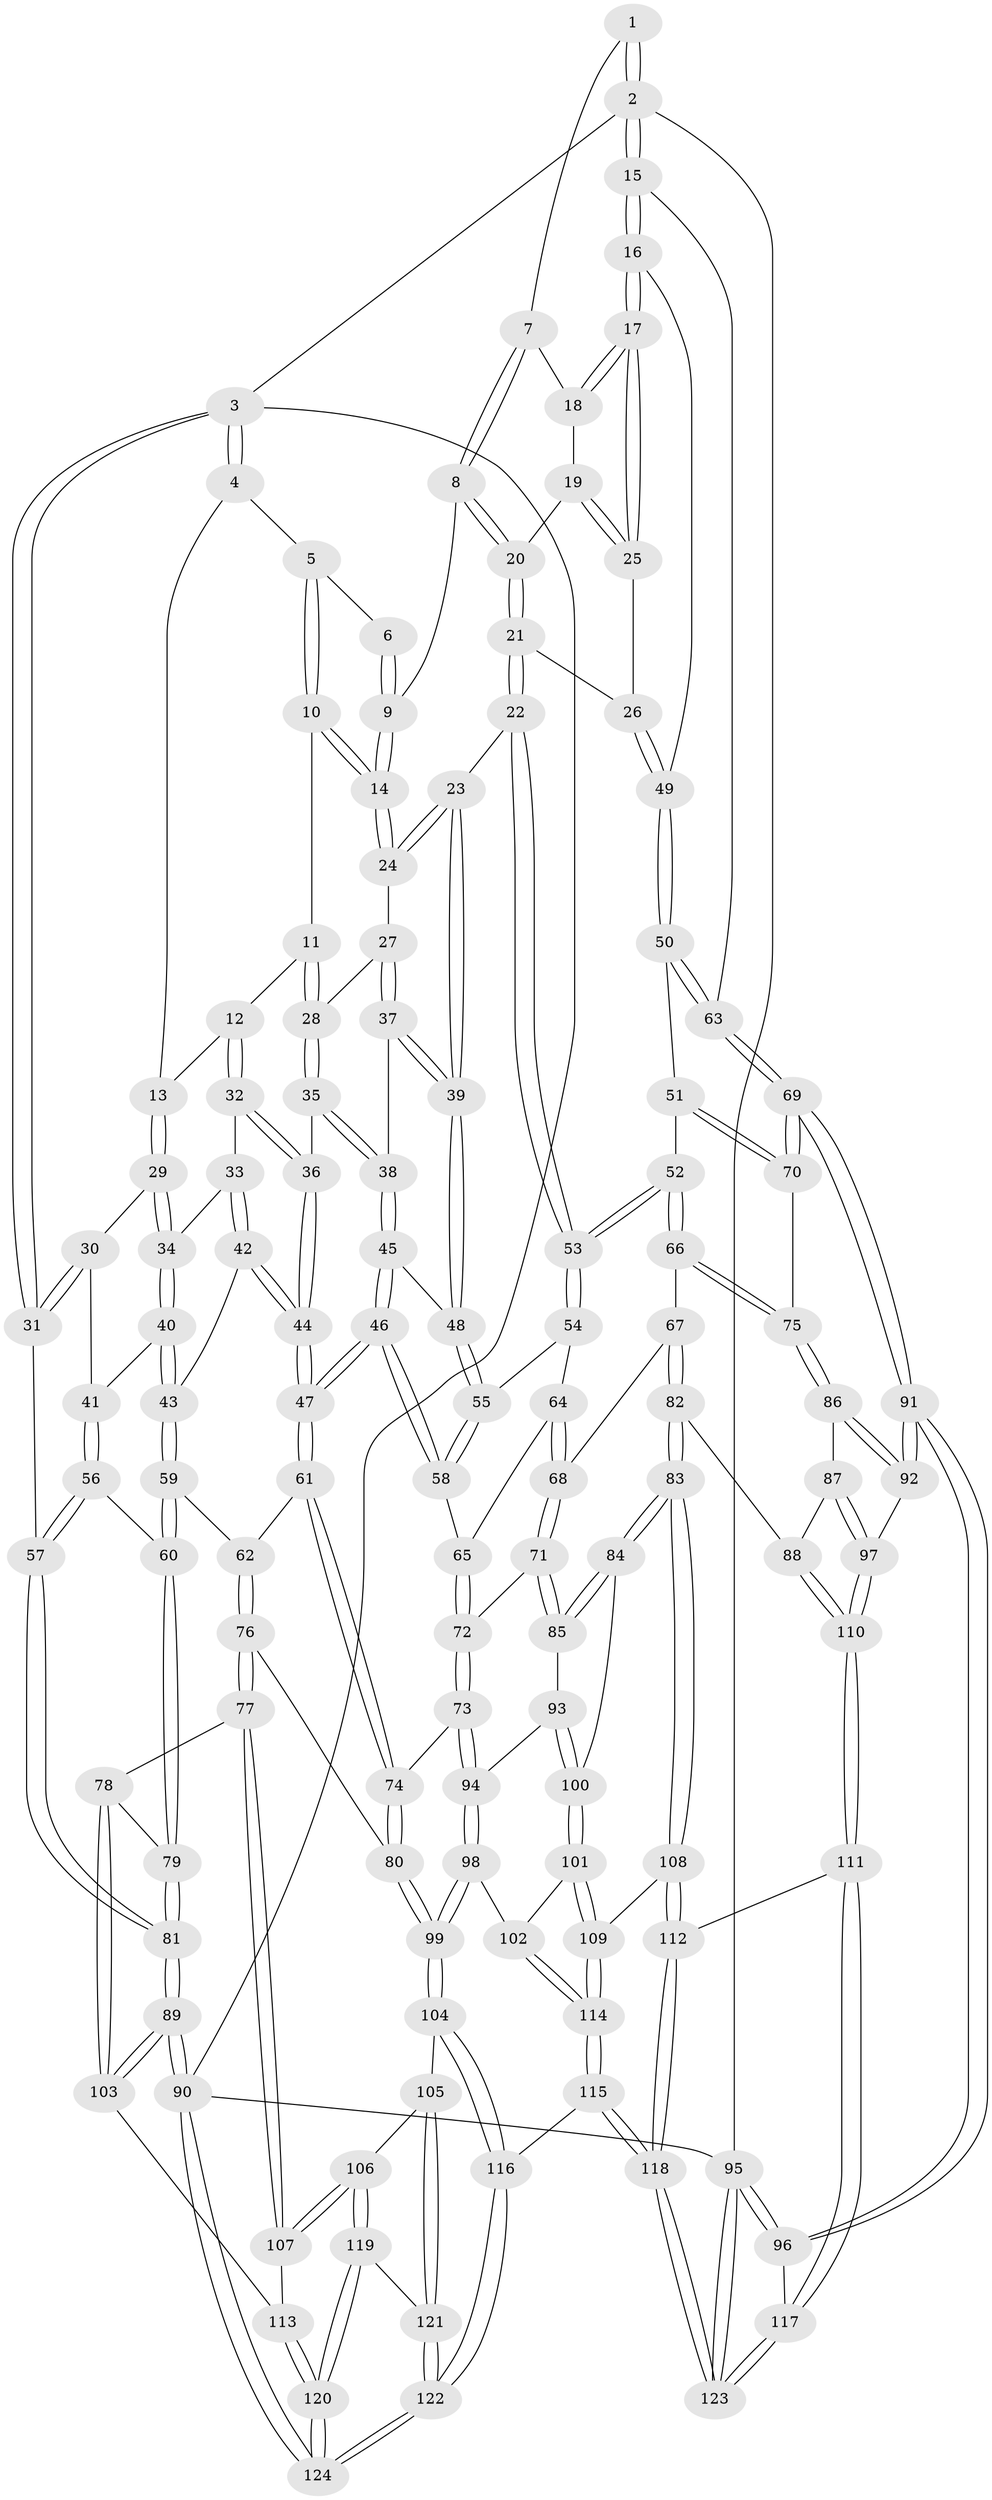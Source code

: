 // Generated by graph-tools (version 1.1) at 2025/02/03/09/25 05:02:22]
// undirected, 124 vertices, 307 edges
graph export_dot {
graph [start="1"]
  node [color=gray90,style=filled];
  1 [pos="+0.8369027435416879+0"];
  2 [pos="+1+0"];
  3 [pos="+0+0"];
  4 [pos="+0.15274017264620002+0"];
  5 [pos="+0.41739022845985463+0"];
  6 [pos="+0.5174247759775998+0"];
  7 [pos="+0.7884244336446226+0"];
  8 [pos="+0.6232885202206703+0.08447846403430077"];
  9 [pos="+0.6097688091445973+0.08089848059711398"];
  10 [pos="+0.39957148240479123+0"];
  11 [pos="+0.30882728931220804+0.1459332676426631"];
  12 [pos="+0.24595160452417633+0.17220633574866318"];
  13 [pos="+0.21321566937439052+0.16787888364916975"];
  14 [pos="+0.5323026156708939+0.1926450453841384"];
  15 [pos="+1+0.2542848544162764"];
  16 [pos="+1+0.25247888714420974"];
  17 [pos="+1+0.25152522902601004"];
  18 [pos="+0.7887435689912693+0.013496641168924168"];
  19 [pos="+0.7752999770201927+0.09092900983555506"];
  20 [pos="+0.7245896795562232+0.15194621113693463"];
  21 [pos="+0.7162850398744054+0.29354280334900185"];
  22 [pos="+0.7162666125423497+0.29355812821768823"];
  23 [pos="+0.6450815012792337+0.28952659051247687"];
  24 [pos="+0.5309562163355186+0.20409422072958822"];
  25 [pos="+1+0.25047831150761485"];
  26 [pos="+0.8574838085139606+0.27785009131149785"];
  27 [pos="+0.46877210024664145+0.22931722993536618"];
  28 [pos="+0.41283196234010416+0.22167477308944333"];
  29 [pos="+0.10927444353315618+0.1859607288527548"];
  30 [pos="+0.053157254060495394+0.1816027684536072"];
  31 [pos="+0+0.01058015096199535"];
  32 [pos="+0.27382860121933417+0.3103026434813724"];
  33 [pos="+0.2681697495807965+0.316094796862297"];
  34 [pos="+0.17626814273866492+0.33254320452318636"];
  35 [pos="+0.3617645382568157+0.3204826758935068"];
  36 [pos="+0.3309118925030538+0.33766457012995615"];
  37 [pos="+0.4635459885163316+0.3374122732981343"];
  38 [pos="+0.43783167570896503+0.35898473089773086"];
  39 [pos="+0.554258845908865+0.38482486199375654"];
  40 [pos="+0.15353201163933874+0.4123340890018188"];
  41 [pos="+0.09416388235824398+0.38972867676346956"];
  42 [pos="+0.23562423916655406+0.3991375717172117"];
  43 [pos="+0.16399416539440567+0.42447905385497964"];
  44 [pos="+0.3496158705963998+0.4640863187332125"];
  45 [pos="+0.4319767736235112+0.3815447364573485"];
  46 [pos="+0.3832474761802103+0.5134278226478163"];
  47 [pos="+0.37996439302253643+0.5156733915230322"];
  48 [pos="+0.5477464399822664+0.4147808306377513"];
  49 [pos="+0.841867053552166+0.4329065305615937"];
  50 [pos="+0.8128738068414808+0.4676776219442235"];
  51 [pos="+0.7957839646574727+0.4761507023087808"];
  52 [pos="+0.7450276855216185+0.4825643235038729"];
  53 [pos="+0.7358933776844163+0.4667499266082661"];
  54 [pos="+0.5946986393900402+0.47111626961466285"];
  55 [pos="+0.544941017824025+0.43315789623633083"];
  56 [pos="+0+0.4490912054439714"];
  57 [pos="+0+0.43833734231678245"];
  58 [pos="+0.46318129326427954+0.490631361122144"];
  59 [pos="+0.17076347654500162+0.5263432013782908"];
  60 [pos="+0.13137849816378003+0.5622821939771815"];
  61 [pos="+0.37701363145613837+0.5229388398603059"];
  62 [pos="+0.2500088645106046+0.534638093663078"];
  63 [pos="+1+0.4353321606651728"];
  64 [pos="+0.5879460611772234+0.5251680453411132"];
  65 [pos="+0.5530272145822273+0.5457370076980232"];
  66 [pos="+0.7388429672333041+0.543273955872383"];
  67 [pos="+0.7185371223171104+0.5708095180350418"];
  68 [pos="+0.6588061289169855+0.5920295112659911"];
  69 [pos="+1+0.5466094164771885"];
  70 [pos="+0.9667618293996759+0.5710231235269891"];
  71 [pos="+0.6217491241375611+0.6244230971840714"];
  72 [pos="+0.5530375653139189+0.5732221854589012"];
  73 [pos="+0.4464727766795504+0.6451730685321039"];
  74 [pos="+0.39849649537577064+0.6226853562018984"];
  75 [pos="+0.8604989946967341+0.6145174467319148"];
  76 [pos="+0.2375941487320128+0.7317067603309952"];
  77 [pos="+0.2031386299400974+0.7472593776309506"];
  78 [pos="+0.16051628551979677+0.7120998806659234"];
  79 [pos="+0.11305033887202434+0.6232038211230653"];
  80 [pos="+0.33225807980066996+0.7043745549335336"];
  81 [pos="+0+0.6677685218761849"];
  82 [pos="+0.7555020329812585+0.7456443110447387"];
  83 [pos="+0.7026982821355505+0.7671963840331657"];
  84 [pos="+0.686040651757702+0.759354465911127"];
  85 [pos="+0.6090051019026181+0.649803592279918"];
  86 [pos="+0.848580797018993+0.6697507546809744"];
  87 [pos="+0.8258012661019202+0.6982575911217602"];
  88 [pos="+0.763272883798852+0.7472124123374312"];
  89 [pos="+0+0.8340627147060912"];
  90 [pos="+0+1"];
  91 [pos="+1+0.7245164327248734"];
  92 [pos="+1+0.7523741985800085"];
  93 [pos="+0.5122079248733332+0.6941897990793023"];
  94 [pos="+0.5050155433696982+0.6922373146228162"];
  95 [pos="+1+1"];
  96 [pos="+1+0.8713907842225621"];
  97 [pos="+0.9561412273220108+0.7744892082500981"];
  98 [pos="+0.4425786524391224+0.822558564442822"];
  99 [pos="+0.4004290199774699+0.8353550164080334"];
  100 [pos="+0.5624599125629366+0.7700789471287549"];
  101 [pos="+0.5548611227049094+0.8111642340668412"];
  102 [pos="+0.4849053213103539+0.836793638313228"];
  103 [pos="+0+0.8312999211024874"];
  104 [pos="+0.3783206267152075+0.8838256874592513"];
  105 [pos="+0.36161317412078414+0.8815166840415766"];
  106 [pos="+0.20419625405099204+0.8431698627471831"];
  107 [pos="+0.19686216465431455+0.8302646053969753"];
  108 [pos="+0.681005978045905+0.8377753169346126"];
  109 [pos="+0.5903898342715375+0.869406243530942"];
  110 [pos="+0.8469198166791426+0.8333997248947665"];
  111 [pos="+0.8436882753910447+0.885899527467933"];
  112 [pos="+0.7168160740701212+0.918736647815135"];
  113 [pos="+0.07117619832212597+0.871272848225937"];
  114 [pos="+0.5465254213764623+0.9959544922577058"];
  115 [pos="+0.5277861609100699+1"];
  116 [pos="+0.46625278231152156+1"];
  117 [pos="+0.8599729698082179+0.9134719809312358"];
  118 [pos="+0.6026191969465622+1"];
  119 [pos="+0.20563580530122683+0.8847963047948036"];
  120 [pos="+0.09911579597453599+1"];
  121 [pos="+0.2416307757005911+0.966153674566391"];
  122 [pos="+0.3242188045563973+1"];
  123 [pos="+0.8906568539644194+1"];
  124 [pos="+0+1"];
  1 -- 2;
  1 -- 2;
  1 -- 7;
  2 -- 3;
  2 -- 15;
  2 -- 15;
  2 -- 95;
  3 -- 4;
  3 -- 4;
  3 -- 31;
  3 -- 31;
  3 -- 90;
  4 -- 5;
  4 -- 13;
  5 -- 6;
  5 -- 10;
  5 -- 10;
  6 -- 9;
  6 -- 9;
  7 -- 8;
  7 -- 8;
  7 -- 18;
  8 -- 9;
  8 -- 20;
  8 -- 20;
  9 -- 14;
  9 -- 14;
  10 -- 11;
  10 -- 14;
  10 -- 14;
  11 -- 12;
  11 -- 28;
  11 -- 28;
  12 -- 13;
  12 -- 32;
  12 -- 32;
  13 -- 29;
  13 -- 29;
  14 -- 24;
  14 -- 24;
  15 -- 16;
  15 -- 16;
  15 -- 63;
  16 -- 17;
  16 -- 17;
  16 -- 49;
  17 -- 18;
  17 -- 18;
  17 -- 25;
  17 -- 25;
  18 -- 19;
  19 -- 20;
  19 -- 25;
  19 -- 25;
  20 -- 21;
  20 -- 21;
  21 -- 22;
  21 -- 22;
  21 -- 26;
  22 -- 23;
  22 -- 53;
  22 -- 53;
  23 -- 24;
  23 -- 24;
  23 -- 39;
  23 -- 39;
  24 -- 27;
  25 -- 26;
  26 -- 49;
  26 -- 49;
  27 -- 28;
  27 -- 37;
  27 -- 37;
  28 -- 35;
  28 -- 35;
  29 -- 30;
  29 -- 34;
  29 -- 34;
  30 -- 31;
  30 -- 31;
  30 -- 41;
  31 -- 57;
  32 -- 33;
  32 -- 36;
  32 -- 36;
  33 -- 34;
  33 -- 42;
  33 -- 42;
  34 -- 40;
  34 -- 40;
  35 -- 36;
  35 -- 38;
  35 -- 38;
  36 -- 44;
  36 -- 44;
  37 -- 38;
  37 -- 39;
  37 -- 39;
  38 -- 45;
  38 -- 45;
  39 -- 48;
  39 -- 48;
  40 -- 41;
  40 -- 43;
  40 -- 43;
  41 -- 56;
  41 -- 56;
  42 -- 43;
  42 -- 44;
  42 -- 44;
  43 -- 59;
  43 -- 59;
  44 -- 47;
  44 -- 47;
  45 -- 46;
  45 -- 46;
  45 -- 48;
  46 -- 47;
  46 -- 47;
  46 -- 58;
  46 -- 58;
  47 -- 61;
  47 -- 61;
  48 -- 55;
  48 -- 55;
  49 -- 50;
  49 -- 50;
  50 -- 51;
  50 -- 63;
  50 -- 63;
  51 -- 52;
  51 -- 70;
  51 -- 70;
  52 -- 53;
  52 -- 53;
  52 -- 66;
  52 -- 66;
  53 -- 54;
  53 -- 54;
  54 -- 55;
  54 -- 64;
  55 -- 58;
  55 -- 58;
  56 -- 57;
  56 -- 57;
  56 -- 60;
  57 -- 81;
  57 -- 81;
  58 -- 65;
  59 -- 60;
  59 -- 60;
  59 -- 62;
  60 -- 79;
  60 -- 79;
  61 -- 62;
  61 -- 74;
  61 -- 74;
  62 -- 76;
  62 -- 76;
  63 -- 69;
  63 -- 69;
  64 -- 65;
  64 -- 68;
  64 -- 68;
  65 -- 72;
  65 -- 72;
  66 -- 67;
  66 -- 75;
  66 -- 75;
  67 -- 68;
  67 -- 82;
  67 -- 82;
  68 -- 71;
  68 -- 71;
  69 -- 70;
  69 -- 70;
  69 -- 91;
  69 -- 91;
  70 -- 75;
  71 -- 72;
  71 -- 85;
  71 -- 85;
  72 -- 73;
  72 -- 73;
  73 -- 74;
  73 -- 94;
  73 -- 94;
  74 -- 80;
  74 -- 80;
  75 -- 86;
  75 -- 86;
  76 -- 77;
  76 -- 77;
  76 -- 80;
  77 -- 78;
  77 -- 107;
  77 -- 107;
  78 -- 79;
  78 -- 103;
  78 -- 103;
  79 -- 81;
  79 -- 81;
  80 -- 99;
  80 -- 99;
  81 -- 89;
  81 -- 89;
  82 -- 83;
  82 -- 83;
  82 -- 88;
  83 -- 84;
  83 -- 84;
  83 -- 108;
  83 -- 108;
  84 -- 85;
  84 -- 85;
  84 -- 100;
  85 -- 93;
  86 -- 87;
  86 -- 92;
  86 -- 92;
  87 -- 88;
  87 -- 97;
  87 -- 97;
  88 -- 110;
  88 -- 110;
  89 -- 90;
  89 -- 90;
  89 -- 103;
  89 -- 103;
  90 -- 124;
  90 -- 124;
  90 -- 95;
  91 -- 92;
  91 -- 92;
  91 -- 96;
  91 -- 96;
  92 -- 97;
  93 -- 94;
  93 -- 100;
  93 -- 100;
  94 -- 98;
  94 -- 98;
  95 -- 96;
  95 -- 96;
  95 -- 123;
  95 -- 123;
  96 -- 117;
  97 -- 110;
  97 -- 110;
  98 -- 99;
  98 -- 99;
  98 -- 102;
  99 -- 104;
  99 -- 104;
  100 -- 101;
  100 -- 101;
  101 -- 102;
  101 -- 109;
  101 -- 109;
  102 -- 114;
  102 -- 114;
  103 -- 113;
  104 -- 105;
  104 -- 116;
  104 -- 116;
  105 -- 106;
  105 -- 121;
  105 -- 121;
  106 -- 107;
  106 -- 107;
  106 -- 119;
  106 -- 119;
  107 -- 113;
  108 -- 109;
  108 -- 112;
  108 -- 112;
  109 -- 114;
  109 -- 114;
  110 -- 111;
  110 -- 111;
  111 -- 112;
  111 -- 117;
  111 -- 117;
  112 -- 118;
  112 -- 118;
  113 -- 120;
  113 -- 120;
  114 -- 115;
  114 -- 115;
  115 -- 116;
  115 -- 118;
  115 -- 118;
  116 -- 122;
  116 -- 122;
  117 -- 123;
  117 -- 123;
  118 -- 123;
  118 -- 123;
  119 -- 120;
  119 -- 120;
  119 -- 121;
  120 -- 124;
  120 -- 124;
  121 -- 122;
  121 -- 122;
  122 -- 124;
  122 -- 124;
}
